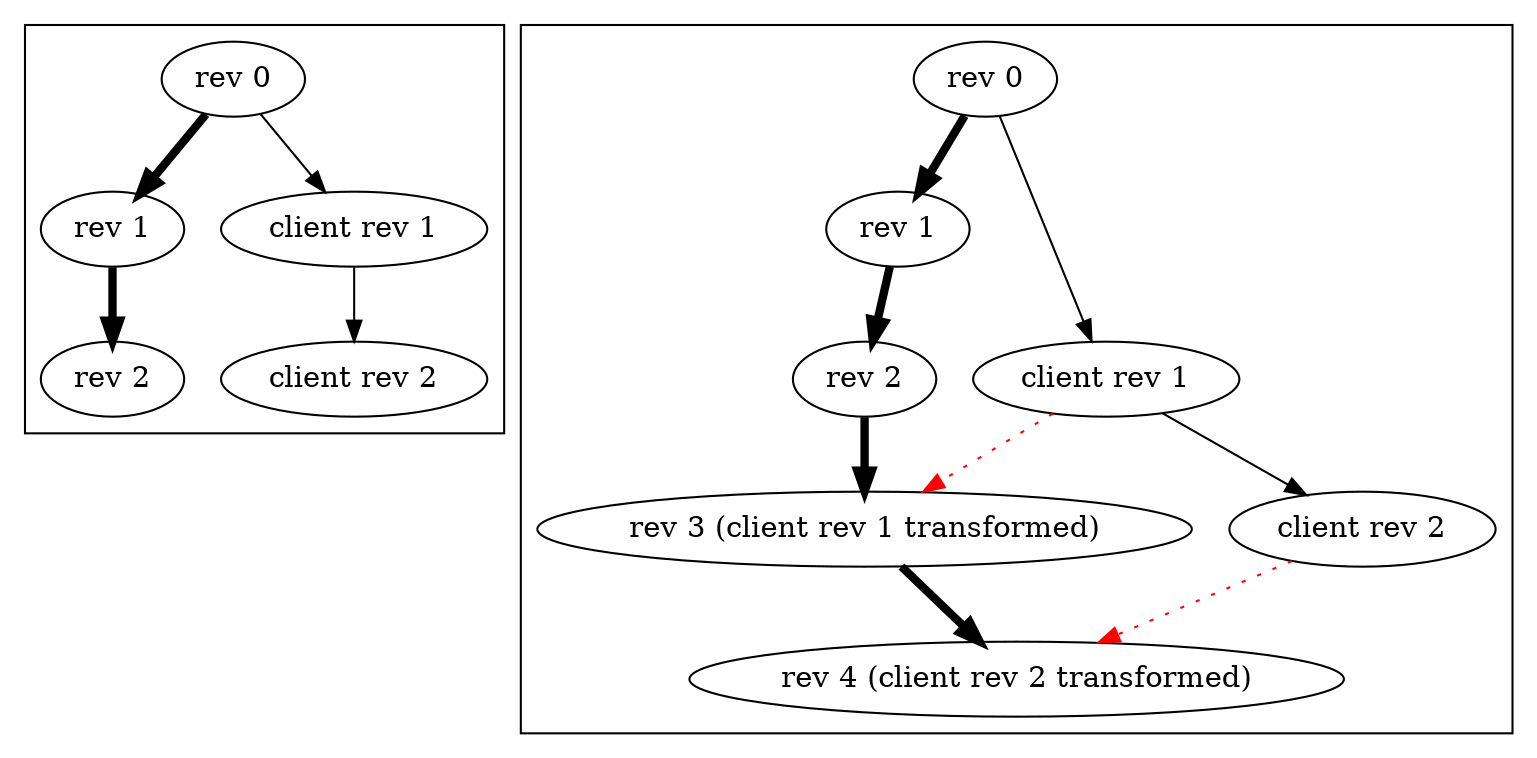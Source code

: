 digraph merge {

  subgraph cluster_0 {
    b_rev0 [label="rev 0"]
    b_rev1 [label="rev 1"]
    b_rev2 [label="rev 2"]
    b_client1 [label="client rev 1"]
    b_client2 [label="client rev 2"]

    b_rev0 -> b_rev1 -> b_rev2 [penwidth=4]
    b_rev0 -> b_client1 -> b_client2
  }

  subgraph cluster_1 {
    rev0 [label="rev 0"]
    rev1 [label="rev 1"]
    rev2 [label="rev 2"]
    client1 [label="client rev 1"]
    client2 [label="client rev 2"]
    client1_ [label="rev 3 (client rev 1 transformed)"]
    client2_ [label="rev 4 (client rev 2 transformed)"]

    rev0 -> rev1 -> rev2 [penwidth=4]
    rev2 -> client1_ -> client2_ [penwidth=4]
    rev0 -> client1 -> client2
    client1 -> client1_ [style="dotted", color=red]
    client2 -> client2_ [style="dotted", color=red]
  }
  
}
